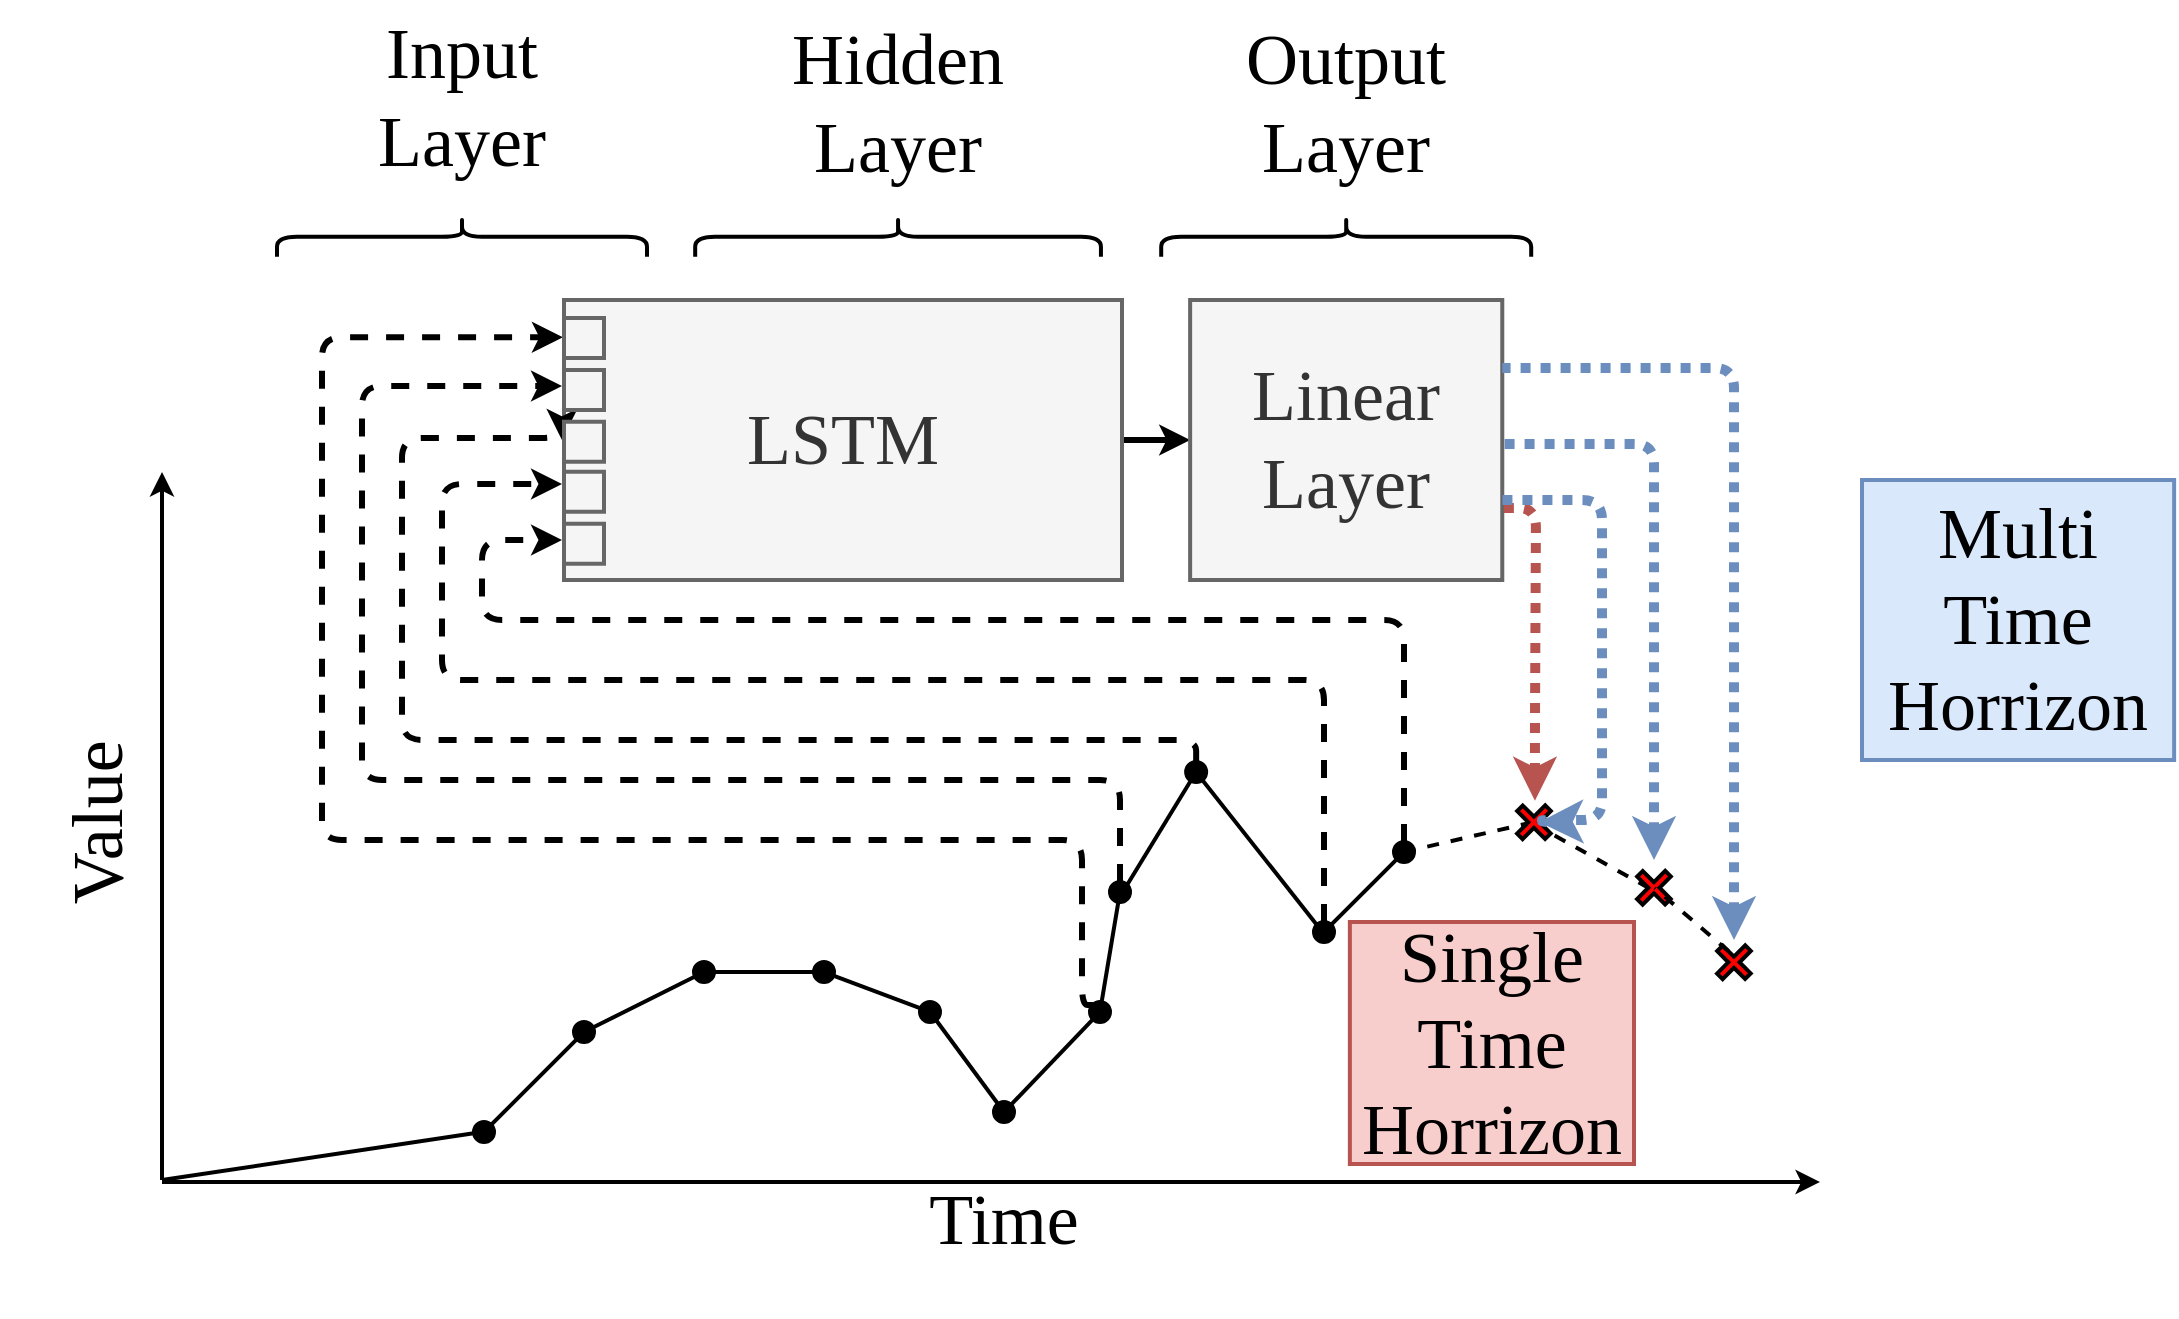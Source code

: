 <mxfile scale="5" border="0">
    <diagram id="FgpiK9OE_3OYkIBHCV0x" name="Page-1">
        <mxGraphModel dx="1667" dy="485" grid="1" gridSize="10" guides="1" tooltips="1" connect="1" arrows="1" fold="1" page="1" pageScale="1" pageWidth="850" pageHeight="1100" background="#ffffff" math="0" shadow="0">
            <root>
                <mxCell id="0"/>
                <mxCell id="1" parent="0"/>
                <mxCell id="117" value="" style="shape=curlyBracket;whiteSpace=wrap;html=1;rounded=1;fillColor=#FF0000;rotation=90;fontFamily=Garamond;fontSize=36;strokeWidth=2;" parent="1" vertex="1">
                    <mxGeometry x="368.03" y="146.93" width="20" height="202.88" as="geometry"/>
                </mxCell>
                <mxCell id="690" value="Hidden Layer" style="text;align=center;verticalAlign=middle;rounded=0;fontFamily=Garamond;html=1;whiteSpace=wrap;fontSize=36;rotation=0;strokeWidth=2;" parent="1" vertex="1">
                    <mxGeometry x="300.0" y="133.93" width="156.07" height="97.12" as="geometry"/>
                </mxCell>
                <mxCell id="692" value="" style="shape=curlyBracket;whiteSpace=wrap;html=1;rounded=1;fillColor=#FF0000;rotation=90;fontFamily=Garamond;fontSize=36;strokeWidth=2;" parent="1" vertex="1">
                    <mxGeometry x="150" y="155.87" width="20" height="185" as="geometry"/>
                </mxCell>
                <mxCell id="758" value="" style="edgeStyle=none;html=1;strokeWidth=3;" parent="1" source="695" target="699" edge="1">
                    <mxGeometry relative="1" as="geometry"/>
                </mxCell>
                <mxCell id="695" value="LSTM" style="text;align=center;verticalAlign=middle;rounded=0;fontFamily=Garamond;html=1;whiteSpace=wrap;fontSize=36;rotation=0;strokeWidth=2;fillColor=#f5f5f5;fontColor=#333333;strokeColor=#666666;" parent="1" vertex="1">
                    <mxGeometry x="211" y="280" width="279" height="140" as="geometry"/>
                </mxCell>
                <mxCell id="698" value="Input Layer" style="text;align=center;verticalAlign=middle;rounded=0;fontFamily=Garamond;html=1;whiteSpace=wrap;fontSize=36;rotation=0;strokeWidth=2;" parent="1" vertex="1">
                    <mxGeometry x="81.97" y="130" width="156.07" height="97.12" as="geometry"/>
                </mxCell>
                <mxCell id="699" value="Linear Layer" style="text;align=center;verticalAlign=middle;rounded=0;fontFamily=Garamond;html=1;whiteSpace=wrap;fontSize=36;rotation=0;strokeWidth=2;fillColor=#f5f5f5;fontColor=#333333;strokeColor=#666666;" parent="1" vertex="1">
                    <mxGeometry x="524.07" y="280" width="156.07" height="140" as="geometry"/>
                </mxCell>
                <mxCell id="700" value="" style="shape=curlyBracket;whiteSpace=wrap;html=1;rounded=1;fillColor=#FF0000;rotation=90;fontFamily=Garamond;fontSize=36;strokeWidth=2;" parent="1" vertex="1">
                    <mxGeometry x="592.1" y="155.87" width="20" height="185" as="geometry"/>
                </mxCell>
                <mxCell id="701" value="Output Layer" style="text;align=center;verticalAlign=middle;rounded=0;fontFamily=Garamond;html=1;whiteSpace=wrap;fontSize=36;rotation=0;strokeWidth=2;" parent="1" vertex="1">
                    <mxGeometry x="524.07" y="133.93" width="156.07" height="97.12" as="geometry"/>
                </mxCell>
                <mxCell id="704" value="" style="curved=1;endArrow=none;html=1;endFill=0;startArrow=none;entryX=0;entryY=0;entryDx=7.989;entryDy=7.904;fontFamily=Garamond;fontSize=36;strokeWidth=2;entryPerimeter=0;dashed=1;exitX=0.471;exitY=0.536;exitDx=0;exitDy=0;exitPerimeter=0;" parent="1" source="732" target="737" edge="1">
                    <mxGeometry width="50" height="50" relative="1" as="geometry">
                        <mxPoint x="641" y="566" as="sourcePoint"/>
                        <mxPoint x="706.162" y="550.923" as="targetPoint"/>
                        <Array as="points"/>
                    </mxGeometry>
                </mxCell>
                <mxCell id="705" value="" style="curved=1;endArrow=none;html=1;endFill=0;startArrow=none;entryX=0.514;entryY=0.5;entryDx=0;entryDy=0;fontFamily=Garamond;fontSize=36;strokeWidth=2;entryPerimeter=0;dashed=1;" parent="1" target="732" edge="1">
                    <mxGeometry width="50" height="50" relative="1" as="geometry">
                        <mxPoint x="631" y="556" as="sourcePoint"/>
                        <mxPoint x="637.464" y="569.536" as="targetPoint"/>
                        <Array as="points"/>
                    </mxGeometry>
                </mxCell>
                <mxCell id="706" value="" style="endArrow=classic;html=1;fontFamily=Garamond;fontSize=36;strokeWidth=2;" parent="1" edge="1">
                    <mxGeometry width="50" height="50" relative="1" as="geometry">
                        <mxPoint x="10" y="721" as="sourcePoint"/>
                        <mxPoint x="839" y="721" as="targetPoint"/>
                    </mxGeometry>
                </mxCell>
                <mxCell id="707" value="" style="endArrow=classic;html=1;fontFamily=Garamond;fontSize=36;strokeWidth=2;startArrow=none;" parent="1" edge="1">
                    <mxGeometry width="50" height="50" relative="1" as="geometry">
                        <mxPoint x="10" y="720" as="sourcePoint"/>
                        <mxPoint x="10" y="366" as="targetPoint"/>
                    </mxGeometry>
                </mxCell>
                <mxCell id="709" value="" style="curved=1;endArrow=none;html=1;endFill=0;fontFamily=Garamond;fontSize=36;strokeWidth=2;" parent="1" edge="1">
                    <mxGeometry width="50" height="50" relative="1" as="geometry">
                        <mxPoint x="10" y="720" as="sourcePoint"/>
                        <mxPoint x="170" y="696" as="targetPoint"/>
                        <Array as="points"/>
                    </mxGeometry>
                </mxCell>
                <mxCell id="710" value="" style="ellipse;whiteSpace=wrap;html=1;aspect=fixed;fillColor=#000000;fontFamily=Garamond;fontSize=36;strokeWidth=2;" parent="1" vertex="1">
                    <mxGeometry x="166" y="691" width="10" height="10" as="geometry"/>
                </mxCell>
                <mxCell id="712" value="" style="ellipse;whiteSpace=wrap;html=1;aspect=fixed;fillColor=#000000;fontFamily=Garamond;fontSize=36;strokeWidth=2;" parent="1" vertex="1">
                    <mxGeometry x="216" y="641" width="10" height="10" as="geometry"/>
                </mxCell>
                <mxCell id="713" value="" style="curved=1;endArrow=none;html=1;endFill=0;startArrow=none;fontFamily=Garamond;fontSize=36;strokeWidth=2;" parent="1" source="710" target="712" edge="1">
                    <mxGeometry width="50" height="50" relative="1" as="geometry">
                        <mxPoint x="210.041" y="559.054" as="sourcePoint"/>
                        <mxPoint x="789" y="573" as="targetPoint"/>
                        <Array as="points"/>
                    </mxGeometry>
                </mxCell>
                <mxCell id="714" value="" style="ellipse;whiteSpace=wrap;html=1;aspect=fixed;fillColor=#000000;fontFamily=Garamond;fontSize=36;strokeWidth=2;" parent="1" vertex="1">
                    <mxGeometry x="276" y="611" width="10" height="10" as="geometry"/>
                </mxCell>
                <mxCell id="715" value="" style="curved=1;endArrow=none;html=1;endFill=0;startArrow=none;fontFamily=Garamond;fontSize=36;strokeWidth=2;" parent="1" source="712" target="714" edge="1">
                    <mxGeometry width="50" height="50" relative="1" as="geometry">
                        <mxPoint x="268.069" y="523.094" as="sourcePoint"/>
                        <mxPoint x="789" y="573" as="targetPoint"/>
                        <Array as="points"/>
                    </mxGeometry>
                </mxCell>
                <mxCell id="716" value="" style="ellipse;whiteSpace=wrap;html=1;aspect=fixed;fillColor=#000000;fontFamily=Garamond;fontSize=36;strokeWidth=2;" parent="1" vertex="1">
                    <mxGeometry x="336" y="611" width="10" height="10" as="geometry"/>
                </mxCell>
                <mxCell id="717" value="" style="curved=1;endArrow=none;html=1;endFill=0;startArrow=none;fontFamily=Garamond;fontSize=36;strokeWidth=2;" parent="1" source="714" target="716" edge="1">
                    <mxGeometry width="50" height="50" relative="1" as="geometry">
                        <mxPoint x="293.293" y="570.95" as="sourcePoint"/>
                        <mxPoint x="789" y="573" as="targetPoint"/>
                        <Array as="points"/>
                    </mxGeometry>
                </mxCell>
                <mxCell id="718" value="" style="ellipse;whiteSpace=wrap;html=1;aspect=fixed;fillColor=#000000;fontFamily=Garamond;fontSize=36;strokeWidth=2;" parent="1" vertex="1">
                    <mxGeometry x="389" y="631" width="10" height="10" as="geometry"/>
                </mxCell>
                <mxCell id="719" value="" style="curved=1;endArrow=none;html=1;endFill=0;startArrow=none;fontFamily=Garamond;fontSize=36;strokeWidth=2;" parent="1" source="716" target="718" edge="1">
                    <mxGeometry width="50" height="50" relative="1" as="geometry">
                        <mxPoint x="348.835" y="617.272" as="sourcePoint"/>
                        <mxPoint x="789" y="573" as="targetPoint"/>
                        <Array as="points"/>
                    </mxGeometry>
                </mxCell>
                <mxCell id="720" value="" style="ellipse;whiteSpace=wrap;html=1;aspect=fixed;fillColor=#000000;fontFamily=Garamond;fontSize=36;strokeWidth=2;" parent="1" vertex="1">
                    <mxGeometry x="426" y="681" width="10" height="10" as="geometry"/>
                </mxCell>
                <mxCell id="721" value="" style="curved=1;endArrow=none;html=1;endFill=0;startArrow=none;fontFamily=Garamond;fontSize=36;strokeWidth=2;" parent="1" source="718" target="720" edge="1">
                    <mxGeometry width="50" height="50" relative="1" as="geometry">
                        <mxPoint x="408.95" y="636.707" as="sourcePoint"/>
                        <mxPoint x="789" y="573" as="targetPoint"/>
                        <Array as="points"/>
                    </mxGeometry>
                </mxCell>
                <mxCell id="722" value="" style="ellipse;whiteSpace=wrap;html=1;aspect=fixed;fillColor=#000000;fontFamily=Garamond;fontSize=36;strokeWidth=2;" parent="1" vertex="1">
                    <mxGeometry x="474" y="631" width="10" height="10" as="geometry"/>
                </mxCell>
                <mxCell id="723" value="" style="curved=1;endArrow=none;html=1;endFill=0;startArrow=none;fontFamily=Garamond;fontSize=36;strokeWidth=2;" parent="1" source="720" target="722" edge="1">
                    <mxGeometry width="50" height="50" relative="1" as="geometry">
                        <mxPoint x="444.85" y="680.927" as="sourcePoint"/>
                        <mxPoint x="789" y="573" as="targetPoint"/>
                        <Array as="points"/>
                    </mxGeometry>
                </mxCell>
                <mxCell id="724" value="" style="ellipse;whiteSpace=wrap;html=1;aspect=fixed;fillColor=#000000;fontFamily=Garamond;fontSize=36;strokeWidth=2;" parent="1" vertex="1">
                    <mxGeometry x="484" y="571" width="10" height="10" as="geometry"/>
                </mxCell>
                <mxCell id="725" value="" style="curved=1;endArrow=none;html=1;endFill=0;startArrow=none;fontFamily=Garamond;fontSize=36;strokeWidth=2;" parent="1" source="722" target="724" edge="1">
                    <mxGeometry width="50" height="50" relative="1" as="geometry">
                        <mxPoint x="459.661" y="750.956" as="sourcePoint"/>
                        <mxPoint x="789" y="573" as="targetPoint"/>
                        <Array as="points"/>
                    </mxGeometry>
                </mxCell>
                <mxCell id="751" style="edgeStyle=orthogonalEdgeStyle;html=1;exitX=0.5;exitY=0;exitDx=0;exitDy=0;dashed=1;strokeWidth=3;startArrow=none;startFill=0;endArrow=classic;endFill=1;" parent="1" source="726" edge="1">
                    <mxGeometry relative="1" as="geometry">
                        <mxPoint x="210" y="350" as="targetPoint"/>
                        <Array as="points">
                            <mxPoint x="527" y="500"/>
                            <mxPoint x="130" y="500"/>
                            <mxPoint x="130" y="349"/>
                        </Array>
                    </mxGeometry>
                </mxCell>
                <mxCell id="726" value="" style="ellipse;whiteSpace=wrap;html=1;aspect=fixed;fillColor=#000000;fontFamily=Garamond;fontSize=36;strokeWidth=2;" parent="1" vertex="1">
                    <mxGeometry x="522.07" y="511" width="10" height="10" as="geometry"/>
                </mxCell>
                <mxCell id="727" value="" style="curved=1;endArrow=none;html=1;endFill=0;startArrow=none;fontFamily=Garamond;fontSize=36;strokeWidth=2;exitX=1;exitY=0;exitDx=0;exitDy=0;" parent="1" source="724" target="726" edge="1">
                    <mxGeometry width="50" height="50" relative="1" as="geometry">
                        <mxPoint x="474" y="566" as="sourcePoint"/>
                        <mxPoint x="789" y="573" as="targetPoint"/>
                        <Array as="points"/>
                    </mxGeometry>
                </mxCell>
                <mxCell id="728" value="" style="curved=1;endArrow=none;html=1;endFill=0;startArrow=none;entryX=0;entryY=1;entryDx=0;entryDy=0;fontFamily=Garamond;fontSize=36;strokeWidth=2;" parent="1" source="730" target="729" edge="1">
                    <mxGeometry width="50" height="50" relative="1" as="geometry">
                        <mxPoint x="677.862" y="529.176" as="sourcePoint"/>
                        <mxPoint x="789" y="573" as="targetPoint"/>
                        <Array as="points"/>
                    </mxGeometry>
                </mxCell>
                <mxCell id="745" style="edgeStyle=orthogonalEdgeStyle;html=1;dashed=1;endArrow=classic;endFill=1;strokeWidth=3;" parent="1" source="729" edge="1">
                    <mxGeometry relative="1" as="geometry">
                        <mxPoint x="210" y="400" as="targetPoint"/>
                        <Array as="points">
                            <mxPoint x="631" y="440"/>
                            <mxPoint x="170" y="440"/>
                            <mxPoint x="170" y="400"/>
                        </Array>
                    </mxGeometry>
                </mxCell>
                <mxCell id="729" value="" style="ellipse;whiteSpace=wrap;html=1;aspect=fixed;fillColor=#000000;fontFamily=Garamond;fontSize=36;strokeWidth=2;" parent="1" vertex="1">
                    <mxGeometry x="626" y="551" width="10" height="10" as="geometry"/>
                </mxCell>
                <mxCell id="746" style="edgeStyle=orthogonalEdgeStyle;html=1;dashed=1;endArrow=classic;endFill=1;strokeWidth=3;startArrow=none;startFill=0;" parent="1" edge="1">
                    <mxGeometry relative="1" as="geometry">
                        <mxPoint x="210" y="372" as="targetPoint"/>
                        <Array as="points">
                            <mxPoint x="591" y="470"/>
                            <mxPoint x="150" y="470"/>
                            <mxPoint x="150" y="372"/>
                        </Array>
                        <mxPoint x="591" y="591" as="sourcePoint"/>
                    </mxGeometry>
                </mxCell>
                <mxCell id="730" value="" style="ellipse;whiteSpace=wrap;html=1;aspect=fixed;fillColor=#000000;fontFamily=Garamond;fontSize=36;strokeWidth=2;" parent="1" vertex="1">
                    <mxGeometry x="586" y="591" width="10" height="10" as="geometry"/>
                </mxCell>
                <mxCell id="731" value="" style="curved=1;endArrow=none;html=1;endFill=0;startArrow=none;fontFamily=Garamond;fontSize=36;strokeWidth=2;entryX=0;entryY=0;entryDx=0;entryDy=0;" parent="1" target="730" edge="1">
                    <mxGeometry width="50" height="50" relative="1" as="geometry">
                        <mxPoint x="527" y="516" as="sourcePoint"/>
                        <mxPoint x="674" y="556" as="targetPoint"/>
                        <Array as="points"/>
                    </mxGeometry>
                </mxCell>
                <mxCell id="747" style="edgeStyle=orthogonalEdgeStyle;html=1;dashed=1;endArrow=none;endFill=0;startArrow=classic;startFill=1;strokeWidth=5;entryX=1;entryY=0.75;entryDx=0;entryDy=0;dashPattern=1 1;fillColor=#f8cecc;strokeColor=#b85450;exitX=0.9;exitY=0.132;exitDx=0;exitDy=0;exitPerimeter=0;" parent="1" source="732" edge="1">
                    <mxGeometry relative="1" as="geometry">
                        <mxPoint x="680.14" y="384" as="targetPoint"/>
                        <mxPoint x="696" y="659" as="sourcePoint"/>
                        <Array as="points">
                            <mxPoint x="697" y="490"/>
                            <mxPoint x="697" y="490"/>
                            <mxPoint x="697" y="384"/>
                        </Array>
                    </mxGeometry>
                </mxCell>
                <mxCell id="732" value="" style="shape=cross;whiteSpace=wrap;html=1;rotation=-45;fillColor=#FF0000;fontFamily=Garamond;fontSize=36;strokeWidth=2;" parent="1" vertex="1">
                    <mxGeometry x="686" y="531.24" width="19.93" height="19.76" as="geometry"/>
                </mxCell>
                <mxCell id="734" value="Value" style="text;align=center;verticalAlign=middle;rounded=0;fontFamily=Garamond;html=1;whiteSpace=wrap;fontSize=36;rotation=-90;strokeWidth=2;" parent="1" vertex="1">
                    <mxGeometry x="-100" y="492.56" width="156.07" height="97.12" as="geometry"/>
                </mxCell>
                <mxCell id="735" value="Time" style="text;align=center;verticalAlign=middle;rounded=0;fontFamily=Garamond;html=1;whiteSpace=wrap;fontSize=36;rotation=0;strokeWidth=2;" parent="1" vertex="1">
                    <mxGeometry x="352.97" y="691" width="156.07" height="97.12" as="geometry"/>
                </mxCell>
                <mxCell id="737" value="" style="shape=cross;whiteSpace=wrap;html=1;rotation=-45;fillColor=#FF0000;fontFamily=Garamond;fontSize=36;strokeWidth=2;" parent="1" vertex="1">
                    <mxGeometry x="746" y="564" width="19.93" height="19.76" as="geometry"/>
                </mxCell>
                <mxCell id="738" value="" style="shape=cross;whiteSpace=wrap;html=1;rotation=-45;fillColor=#FF0000;fontFamily=Garamond;fontSize=36;strokeWidth=2;" parent="1" vertex="1">
                    <mxGeometry x="786" y="601.24" width="19.93" height="19.76" as="geometry"/>
                </mxCell>
                <mxCell id="739" value="" style="curved=1;endArrow=none;html=1;endFill=0;startArrow=none;fontFamily=Garamond;fontSize=36;strokeWidth=2;dashed=1;exitX=0;exitY=0;exitDx=11.941;exitDy=3.952;exitPerimeter=0;entryX=0.508;entryY=0.517;entryDx=0;entryDy=0;entryPerimeter=0;" parent="1" source="738" target="737" edge="1">
                    <mxGeometry width="50" height="50" relative="1" as="geometry">
                        <mxPoint x="763" y="661" as="sourcePoint"/>
                        <mxPoint x="756" y="571" as="targetPoint"/>
                        <Array as="points"/>
                    </mxGeometry>
                </mxCell>
                <mxCell id="748" style="edgeStyle=orthogonalEdgeStyle;html=1;dashed=1;endArrow=none;endFill=0;startArrow=classic;startFill=1;strokeWidth=5;entryX=1;entryY=0.25;entryDx=0;entryDy=0;dashPattern=1 1;fillColor=#dae8fc;strokeColor=#6c8ebf;" parent="1" edge="1">
                    <mxGeometry relative="1" as="geometry">
                        <mxPoint x="680.14" y="314" as="targetPoint"/>
                        <mxPoint x="796" y="600" as="sourcePoint"/>
                        <Array as="points">
                            <mxPoint x="796" y="314"/>
                        </Array>
                    </mxGeometry>
                </mxCell>
                <mxCell id="749" style="edgeStyle=orthogonalEdgeStyle;html=1;dashed=1;endArrow=none;endFill=0;startArrow=classic;startFill=1;strokeWidth=5;dashPattern=1 1;fillColor=#dae8fc;strokeColor=#6c8ebf;" parent="1" edge="1">
                    <mxGeometry relative="1" as="geometry">
                        <mxPoint x="680.14" y="352" as="targetPoint"/>
                        <mxPoint x="756" y="560" as="sourcePoint"/>
                        <Array as="points">
                            <mxPoint x="756" y="352"/>
                        </Array>
                    </mxGeometry>
                </mxCell>
                <mxCell id="752" style="edgeStyle=orthogonalEdgeStyle;html=1;exitX=0.5;exitY=0;exitDx=0;exitDy=0;dashed=1;strokeWidth=3;startArrow=none;startFill=0;endArrow=classic;endFill=1;" parent="1" source="724" edge="1">
                    <mxGeometry relative="1" as="geometry">
                        <mxPoint x="522.02" y="615.87" as="sourcePoint"/>
                        <mxPoint x="210" y="323" as="targetPoint"/>
                        <Array as="points">
                            <mxPoint x="489" y="520"/>
                            <mxPoint x="110" y="520"/>
                            <mxPoint x="110" y="323"/>
                        </Array>
                    </mxGeometry>
                </mxCell>
                <mxCell id="753" style="edgeStyle=orthogonalEdgeStyle;html=1;exitX=0;exitY=0;exitDx=0;exitDy=0;entryX=-0.002;entryY=0.133;entryDx=0;entryDy=0;dashed=1;strokeWidth=3;startArrow=none;startFill=0;endArrow=classic;endFill=1;entryPerimeter=0;" parent="1" source="722" target="695" edge="1">
                    <mxGeometry relative="1" as="geometry">
                        <mxPoint x="426" y="669.13" as="sourcePoint"/>
                        <mxPoint x="231.326" y="310.0" as="targetPoint"/>
                        <Array as="points">
                            <mxPoint x="470" y="633"/>
                            <mxPoint x="470" y="550"/>
                            <mxPoint x="90" y="550"/>
                            <mxPoint x="90" y="299"/>
                        </Array>
                    </mxGeometry>
                </mxCell>
                <mxCell id="754" value="Multi Time Horrizon" style="text;align=center;verticalAlign=middle;rounded=0;fontFamily=Garamond;html=1;whiteSpace=wrap;fontSize=36;rotation=0;strokeWidth=2;fillColor=#dae8fc;strokeColor=#6c8ebf;" parent="1" vertex="1">
                    <mxGeometry x="860.0" y="370" width="156.07" height="140" as="geometry"/>
                </mxCell>
                <mxCell id="755" value="Single Time Horrizon" style="text;align=center;verticalAlign=middle;rounded=0;fontFamily=Garamond;html=1;whiteSpace=wrap;fontSize=36;rotation=0;strokeWidth=2;fillColor=#f8cecc;strokeColor=#b85450;" parent="1" vertex="1">
                    <mxGeometry x="603.93" y="591" width="142.07" height="121" as="geometry"/>
                </mxCell>
                <mxCell id="756" style="edgeStyle=orthogonalEdgeStyle;html=1;dashed=1;endArrow=none;endFill=0;startArrow=classic;startFill=1;strokeWidth=5;dashPattern=1 1;fillColor=#dae8fc;strokeColor=#6c8ebf;exitX=0;exitY=0;exitDx=11.941;exitDy=11.856;exitPerimeter=0;" parent="1" source="732" edge="1">
                    <mxGeometry relative="1" as="geometry">
                        <mxPoint x="680" y="380" as="targetPoint"/>
                        <mxPoint x="766" y="570" as="sourcePoint"/>
                        <Array as="points">
                            <mxPoint x="700" y="541"/>
                            <mxPoint x="700" y="540"/>
                            <mxPoint x="730" y="540"/>
                            <mxPoint x="730" y="380"/>
                        </Array>
                    </mxGeometry>
                </mxCell>
                <mxCell id="763" value="" style="text;align=center;verticalAlign=middle;rounded=0;fontFamily=Garamond;html=1;whiteSpace=wrap;fontSize=36;rotation=0;strokeWidth=2;fillColor=#f5f5f5;fontColor=#333333;strokeColor=#666666;" parent="1" vertex="1">
                    <mxGeometry x="211" y="315" width="20" height="20" as="geometry"/>
                </mxCell>
                <mxCell id="764" value="" style="text;align=center;verticalAlign=middle;rounded=0;fontFamily=Garamond;html=1;whiteSpace=wrap;fontSize=36;rotation=0;strokeWidth=2;fillColor=#f5f5f5;fontColor=#333333;strokeColor=#666666;" parent="1" vertex="1">
                    <mxGeometry x="211" y="340.87" width="20" height="20" as="geometry"/>
                </mxCell>
                <mxCell id="765" value="" style="text;align=center;verticalAlign=middle;rounded=0;fontFamily=Garamond;html=1;whiteSpace=wrap;fontSize=36;rotation=0;strokeWidth=2;fillColor=#f5f5f5;fontColor=#333333;strokeColor=#666666;" parent="1" vertex="1">
                    <mxGeometry x="211" y="289" width="20" height="20" as="geometry"/>
                </mxCell>
                <mxCell id="766" value="" style="text;align=center;verticalAlign=middle;rounded=0;fontFamily=Garamond;html=1;whiteSpace=wrap;fontSize=36;rotation=0;strokeWidth=2;fillColor=#f5f5f5;fontColor=#333333;strokeColor=#666666;" parent="1" vertex="1">
                    <mxGeometry x="211" y="365.87" width="20" height="20" as="geometry"/>
                </mxCell>
                <mxCell id="767" value="" style="text;align=center;verticalAlign=middle;rounded=0;fontFamily=Garamond;html=1;whiteSpace=wrap;fontSize=36;rotation=0;strokeWidth=2;fillColor=#f5f5f5;fontColor=#333333;strokeColor=#666666;" parent="1" vertex="1">
                    <mxGeometry x="211" y="391.87" width="20" height="20" as="geometry"/>
                </mxCell>
            </root>
        </mxGraphModel>
    </diagram>
</mxfile>